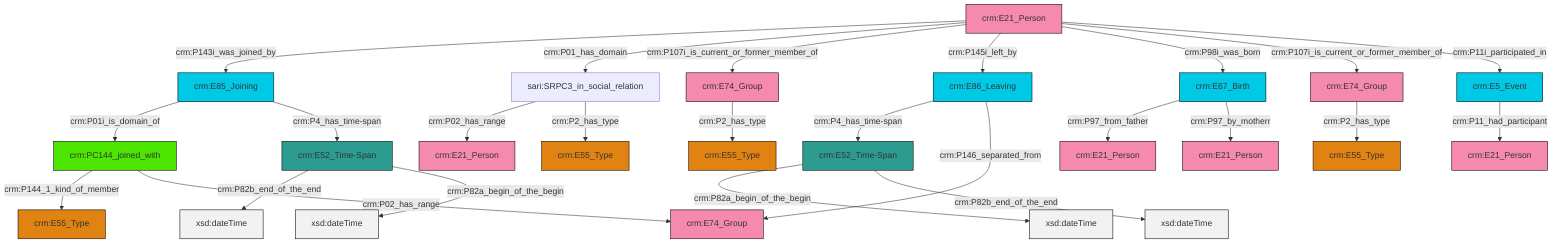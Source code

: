 graph TD
classDef Literal fill:#f2f2f2,stroke:#000000;
classDef CRM_Entity fill:#FFFFFF,stroke:#000000;
classDef Temporal_Entity fill:#00C9E6, stroke:#000000;
classDef Type fill:#E18312, stroke:#000000;
classDef Time-Span fill:#2C9C91, stroke:#000000;
classDef Appellation fill:#FFEB7F, stroke:#000000;
classDef Place fill:#008836, stroke:#000000;
classDef Persistent_Item fill:#B266B2, stroke:#000000;
classDef Conceptual_Object fill:#FFD700, stroke:#000000;
classDef Physical_Thing fill:#D2B48C, stroke:#000000;
classDef Actor fill:#f58aad, stroke:#000000;
classDef PC_Classes fill:#4ce600, stroke:#000000;
classDef Multi fill:#cccccc,stroke:#000000;

8["crm:E21_Person"]:::Actor -->|crm:P143i_was_joined_by| 6["crm:E85_Joining"]:::Temporal_Entity
9["sari:SRPC3_in_social_relation"]:::Default -->|crm:P02_has_range| 10["crm:E21_Person"]:::Actor
8["crm:E21_Person"]:::Actor -->|crm:P01_has_domain| 9["sari:SRPC3_in_social_relation"]:::Default
16["crm:E67_Birth"]:::Temporal_Entity -->|crm:P97_from_father| 21["crm:E21_Person"]:::Actor
2["crm:PC144_joined_with"]:::PC_Classes -->|crm:P144_1_kind_of_member| 22["crm:E55_Type"]:::Type
11["crm:E86_Leaving"]:::Temporal_Entity -->|crm:P4_has_time-span| 26["crm:E52_Time-Span"]:::Time-Span
6["crm:E85_Joining"]:::Temporal_Entity -->|crm:P01i_is_domain_of| 2["crm:PC144_joined_with"]:::PC_Classes
26["crm:E52_Time-Span"]:::Time-Span -->|crm:P82a_begin_of_the_begin| 29[xsd:dateTime]:::Literal
32["crm:E74_Group"]:::Actor -->|crm:P2_has_type| 13["crm:E55_Type"]:::Type
33["crm:E52_Time-Span"]:::Time-Span -->|crm:P82b_end_of_the_end| 34[xsd:dateTime]:::Literal
26["crm:E52_Time-Span"]:::Time-Span -->|crm:P82b_end_of_the_end| 35[xsd:dateTime]:::Literal
16["crm:E67_Birth"]:::Temporal_Entity -->|crm:P97_by_motherr| 23["crm:E21_Person"]:::Actor
8["crm:E21_Person"]:::Actor -->|crm:P107i_is_current_or_former_member_of| 0["crm:E74_Group"]:::Actor
8["crm:E21_Person"]:::Actor -->|crm:P145i_left_by| 11["crm:E86_Leaving"]:::Temporal_Entity
8["crm:E21_Person"]:::Actor -->|crm:P98i_was_born| 16["crm:E67_Birth"]:::Temporal_Entity
11["crm:E86_Leaving"]:::Temporal_Entity -->|crm:P146_separated_from| 27["crm:E74_Group"]:::Actor
33["crm:E52_Time-Span"]:::Time-Span -->|crm:P82a_begin_of_the_begin| 41[xsd:dateTime]:::Literal
6["crm:E85_Joining"]:::Temporal_Entity -->|crm:P4_has_time-span| 33["crm:E52_Time-Span"]:::Time-Span
0["crm:E74_Group"]:::Actor -->|crm:P2_has_type| 4["crm:E55_Type"]:::Type
8["crm:E21_Person"]:::Actor -->|crm:P107i_is_current_or_former_member_of| 32["crm:E74_Group"]:::Actor
18["crm:E5_Event"]:::Temporal_Entity -->|crm:P11_had_participant| 39["crm:E21_Person"]:::Actor
2["crm:PC144_joined_with"]:::PC_Classes -->|crm:P02_has_range| 27["crm:E74_Group"]:::Actor
8["crm:E21_Person"]:::Actor -->|crm:P11i_participated_in| 18["crm:E5_Event"]:::Temporal_Entity
9["sari:SRPC3_in_social_relation"]:::Default -->|crm:P2_has_type| 37["crm:E55_Type"]:::Type